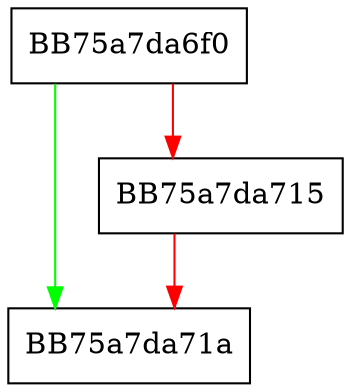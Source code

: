 digraph DfspReadFile {
  node [shape="box"];
  graph [splines=ortho];
  BB75a7da6f0 -> BB75a7da71a [color="green"];
  BB75a7da6f0 -> BB75a7da715 [color="red"];
  BB75a7da715 -> BB75a7da71a [color="red"];
}